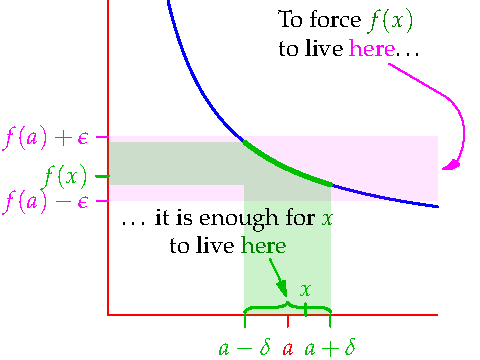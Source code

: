 settings.tex="pdflatex";

texpreamble("\usepackage{amsmath}
\usepackage{amsthm,amssymb}
\usepackage{mathpazo}
\usepackage[svgnames]{xcolor}
");
import graph;


size(240,180,IgnoreAspect);

dotfactor=4;

real f(real x){return 1+4/x;}
real Min=1;
real Max=5.5;

draw(graph(f,Min,Max),blue+linewidth(1));


real a=3;
real ep=0.51;
real de(real x){return 1.4ep;}
ytick(Label("$f(a)+\epsilon$",align=W),f(a)+ep,W,magenta);
ytick(Label("$f(a)-\epsilon$",align=W),f(a)-ep,W,magenta);
xtick(Label("$a-\delta$",align=S),a-de(a),S,heavygreen);
xtick(Label("$a+\delta$",align=S),a+de(a),S,heavygreen);
xtick(Label("$a$",align=S),a,S,red);
path r=box((0,f(a)-ep),(Max,f(a)+ep));
fill(r,magenta+opacity(0.1));
path q=graph(f,a-de(a),a+de(a));
path p=(a-de(a),0)--(a-de(a),f(a+de(a)))--(0,f(a+de(a)))--(0,f(a-de(a)))--q--(a+de(a),0)--cycle;
fill(p,heavygreen+opacity(0.2));
draw(q,heavygreen+linewidth(2));


xtick(Label("$x$",align=N),a+0.3,N,heavygreen+linewidth(1));
ytick(Label("$f(x)$",align=W),f(a+0.3),W,heavygreen+linewidth(1));

xaxis(0,Max,red);
yaxis(0,f(Min),red);

label("\parbox{100pt}{To force $\textcolor{Green}{f(x)}$\\ to live \textcolor{Magenta}{here}\ldots}",(Max-1,4.5));
label("\parbox{110pt}{\centering\ldots\ it is enough for $\textcolor{Green}{x}$\\ to live \textcolor{Green}{here}}",(2,1.35));

path ar=(4.7,4)--(Max+0.1,3.5)..(Max+0.45,0.5(f(a)+3.5)){S}..(Max+0.1,f(a)){W};

draw(ar,magenta,Arrow);

draw((2.7,0.9){dir(300)}..a+0.3dir(95),heavygreen,Arrow);

draw(brace((a-de(ep),0.05),(a+de(ep),0.05),0.15),heavygreen+linewidth(1));

//label(rotate(90)*Label("$\left.\rule{0pt}{28pt}\right\}$"),(a,0.15),heavygreen);
